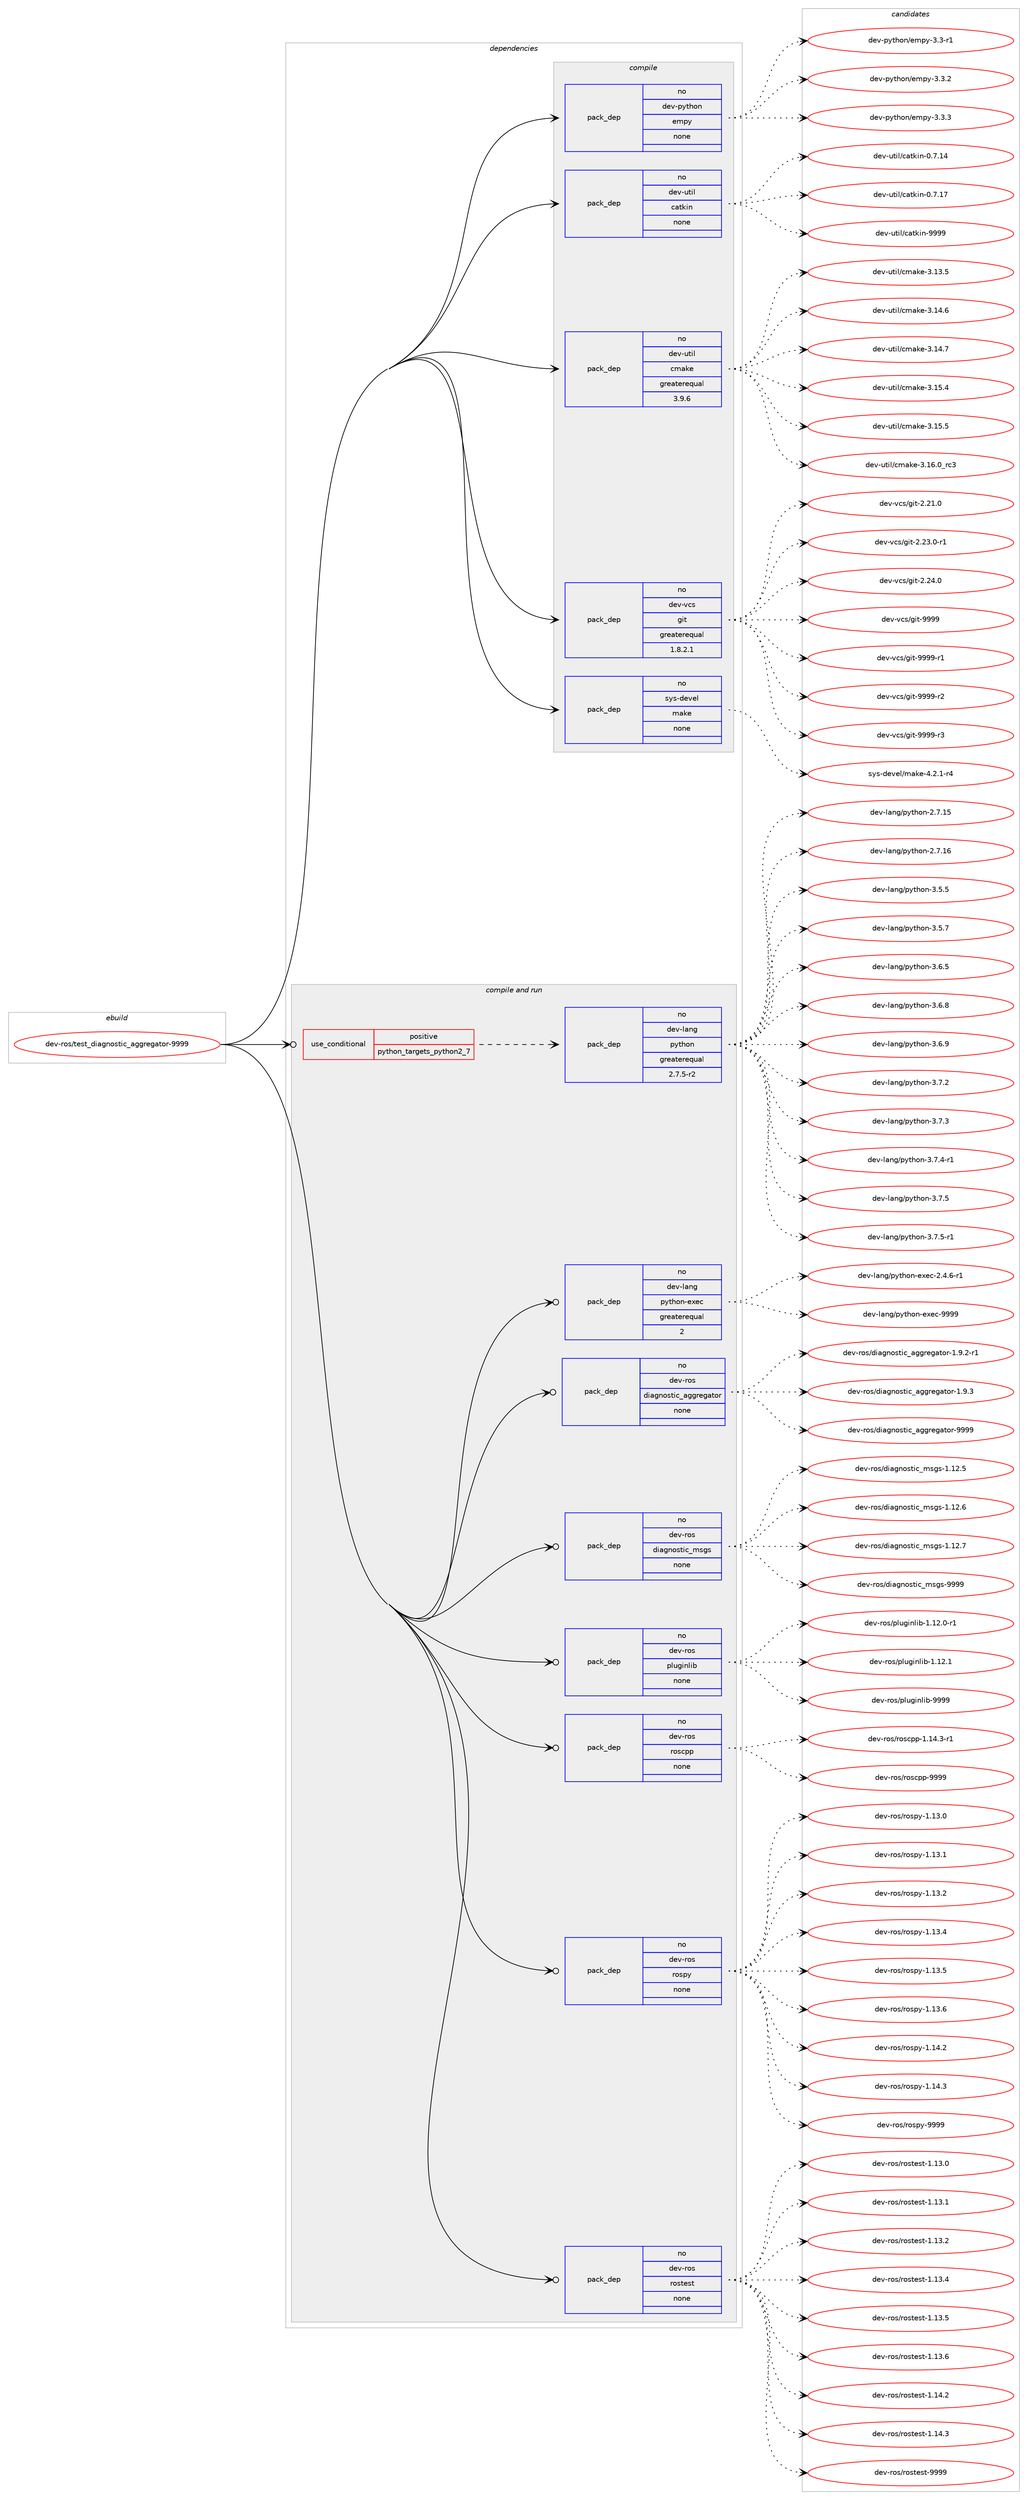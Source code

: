digraph prolog {

# *************
# Graph options
# *************

newrank=true;
concentrate=true;
compound=true;
graph [rankdir=LR,fontname=Helvetica,fontsize=10,ranksep=1.5];#, ranksep=2.5, nodesep=0.2];
edge  [arrowhead=vee];
node  [fontname=Helvetica,fontsize=10];

# **********
# The ebuild
# **********

subgraph cluster_leftcol {
color=gray;
rank=same;
label=<<i>ebuild</i>>;
id [label="dev-ros/test_diagnostic_aggregator-9999", color=red, width=4, href="../dev-ros/test_diagnostic_aggregator-9999.svg"];
}

# ****************
# The dependencies
# ****************

subgraph cluster_midcol {
color=gray;
label=<<i>dependencies</i>>;
subgraph cluster_compile {
fillcolor="#eeeeee";
style=filled;
label=<<i>compile</i>>;
subgraph pack500558 {
dependency668078 [label=<<TABLE BORDER="0" CELLBORDER="1" CELLSPACING="0" CELLPADDING="4" WIDTH="220"><TR><TD ROWSPAN="6" CELLPADDING="30">pack_dep</TD></TR><TR><TD WIDTH="110">no</TD></TR><TR><TD>dev-python</TD></TR><TR><TD>empy</TD></TR><TR><TD>none</TD></TR><TR><TD></TD></TR></TABLE>>, shape=none, color=blue];
}
id:e -> dependency668078:w [weight=20,style="solid",arrowhead="vee"];
subgraph pack500559 {
dependency668079 [label=<<TABLE BORDER="0" CELLBORDER="1" CELLSPACING="0" CELLPADDING="4" WIDTH="220"><TR><TD ROWSPAN="6" CELLPADDING="30">pack_dep</TD></TR><TR><TD WIDTH="110">no</TD></TR><TR><TD>dev-util</TD></TR><TR><TD>catkin</TD></TR><TR><TD>none</TD></TR><TR><TD></TD></TR></TABLE>>, shape=none, color=blue];
}
id:e -> dependency668079:w [weight=20,style="solid",arrowhead="vee"];
subgraph pack500560 {
dependency668080 [label=<<TABLE BORDER="0" CELLBORDER="1" CELLSPACING="0" CELLPADDING="4" WIDTH="220"><TR><TD ROWSPAN="6" CELLPADDING="30">pack_dep</TD></TR><TR><TD WIDTH="110">no</TD></TR><TR><TD>dev-util</TD></TR><TR><TD>cmake</TD></TR><TR><TD>greaterequal</TD></TR><TR><TD>3.9.6</TD></TR></TABLE>>, shape=none, color=blue];
}
id:e -> dependency668080:w [weight=20,style="solid",arrowhead="vee"];
subgraph pack500561 {
dependency668081 [label=<<TABLE BORDER="0" CELLBORDER="1" CELLSPACING="0" CELLPADDING="4" WIDTH="220"><TR><TD ROWSPAN="6" CELLPADDING="30">pack_dep</TD></TR><TR><TD WIDTH="110">no</TD></TR><TR><TD>dev-vcs</TD></TR><TR><TD>git</TD></TR><TR><TD>greaterequal</TD></TR><TR><TD>1.8.2.1</TD></TR></TABLE>>, shape=none, color=blue];
}
id:e -> dependency668081:w [weight=20,style="solid",arrowhead="vee"];
subgraph pack500562 {
dependency668082 [label=<<TABLE BORDER="0" CELLBORDER="1" CELLSPACING="0" CELLPADDING="4" WIDTH="220"><TR><TD ROWSPAN="6" CELLPADDING="30">pack_dep</TD></TR><TR><TD WIDTH="110">no</TD></TR><TR><TD>sys-devel</TD></TR><TR><TD>make</TD></TR><TR><TD>none</TD></TR><TR><TD></TD></TR></TABLE>>, shape=none, color=blue];
}
id:e -> dependency668082:w [weight=20,style="solid",arrowhead="vee"];
}
subgraph cluster_compileandrun {
fillcolor="#eeeeee";
style=filled;
label=<<i>compile and run</i>>;
subgraph cond155614 {
dependency668083 [label=<<TABLE BORDER="0" CELLBORDER="1" CELLSPACING="0" CELLPADDING="4"><TR><TD ROWSPAN="3" CELLPADDING="10">use_conditional</TD></TR><TR><TD>positive</TD></TR><TR><TD>python_targets_python2_7</TD></TR></TABLE>>, shape=none, color=red];
subgraph pack500563 {
dependency668084 [label=<<TABLE BORDER="0" CELLBORDER="1" CELLSPACING="0" CELLPADDING="4" WIDTH="220"><TR><TD ROWSPAN="6" CELLPADDING="30">pack_dep</TD></TR><TR><TD WIDTH="110">no</TD></TR><TR><TD>dev-lang</TD></TR><TR><TD>python</TD></TR><TR><TD>greaterequal</TD></TR><TR><TD>2.7.5-r2</TD></TR></TABLE>>, shape=none, color=blue];
}
dependency668083:e -> dependency668084:w [weight=20,style="dashed",arrowhead="vee"];
}
id:e -> dependency668083:w [weight=20,style="solid",arrowhead="odotvee"];
subgraph pack500564 {
dependency668085 [label=<<TABLE BORDER="0" CELLBORDER="1" CELLSPACING="0" CELLPADDING="4" WIDTH="220"><TR><TD ROWSPAN="6" CELLPADDING="30">pack_dep</TD></TR><TR><TD WIDTH="110">no</TD></TR><TR><TD>dev-lang</TD></TR><TR><TD>python-exec</TD></TR><TR><TD>greaterequal</TD></TR><TR><TD>2</TD></TR></TABLE>>, shape=none, color=blue];
}
id:e -> dependency668085:w [weight=20,style="solid",arrowhead="odotvee"];
subgraph pack500565 {
dependency668086 [label=<<TABLE BORDER="0" CELLBORDER="1" CELLSPACING="0" CELLPADDING="4" WIDTH="220"><TR><TD ROWSPAN="6" CELLPADDING="30">pack_dep</TD></TR><TR><TD WIDTH="110">no</TD></TR><TR><TD>dev-ros</TD></TR><TR><TD>diagnostic_aggregator</TD></TR><TR><TD>none</TD></TR><TR><TD></TD></TR></TABLE>>, shape=none, color=blue];
}
id:e -> dependency668086:w [weight=20,style="solid",arrowhead="odotvee"];
subgraph pack500566 {
dependency668087 [label=<<TABLE BORDER="0" CELLBORDER="1" CELLSPACING="0" CELLPADDING="4" WIDTH="220"><TR><TD ROWSPAN="6" CELLPADDING="30">pack_dep</TD></TR><TR><TD WIDTH="110">no</TD></TR><TR><TD>dev-ros</TD></TR><TR><TD>diagnostic_msgs</TD></TR><TR><TD>none</TD></TR><TR><TD></TD></TR></TABLE>>, shape=none, color=blue];
}
id:e -> dependency668087:w [weight=20,style="solid",arrowhead="odotvee"];
subgraph pack500567 {
dependency668088 [label=<<TABLE BORDER="0" CELLBORDER="1" CELLSPACING="0" CELLPADDING="4" WIDTH="220"><TR><TD ROWSPAN="6" CELLPADDING="30">pack_dep</TD></TR><TR><TD WIDTH="110">no</TD></TR><TR><TD>dev-ros</TD></TR><TR><TD>pluginlib</TD></TR><TR><TD>none</TD></TR><TR><TD></TD></TR></TABLE>>, shape=none, color=blue];
}
id:e -> dependency668088:w [weight=20,style="solid",arrowhead="odotvee"];
subgraph pack500568 {
dependency668089 [label=<<TABLE BORDER="0" CELLBORDER="1" CELLSPACING="0" CELLPADDING="4" WIDTH="220"><TR><TD ROWSPAN="6" CELLPADDING="30">pack_dep</TD></TR><TR><TD WIDTH="110">no</TD></TR><TR><TD>dev-ros</TD></TR><TR><TD>roscpp</TD></TR><TR><TD>none</TD></TR><TR><TD></TD></TR></TABLE>>, shape=none, color=blue];
}
id:e -> dependency668089:w [weight=20,style="solid",arrowhead="odotvee"];
subgraph pack500569 {
dependency668090 [label=<<TABLE BORDER="0" CELLBORDER="1" CELLSPACING="0" CELLPADDING="4" WIDTH="220"><TR><TD ROWSPAN="6" CELLPADDING="30">pack_dep</TD></TR><TR><TD WIDTH="110">no</TD></TR><TR><TD>dev-ros</TD></TR><TR><TD>rospy</TD></TR><TR><TD>none</TD></TR><TR><TD></TD></TR></TABLE>>, shape=none, color=blue];
}
id:e -> dependency668090:w [weight=20,style="solid",arrowhead="odotvee"];
subgraph pack500570 {
dependency668091 [label=<<TABLE BORDER="0" CELLBORDER="1" CELLSPACING="0" CELLPADDING="4" WIDTH="220"><TR><TD ROWSPAN="6" CELLPADDING="30">pack_dep</TD></TR><TR><TD WIDTH="110">no</TD></TR><TR><TD>dev-ros</TD></TR><TR><TD>rostest</TD></TR><TR><TD>none</TD></TR><TR><TD></TD></TR></TABLE>>, shape=none, color=blue];
}
id:e -> dependency668091:w [weight=20,style="solid",arrowhead="odotvee"];
}
subgraph cluster_run {
fillcolor="#eeeeee";
style=filled;
label=<<i>run</i>>;
}
}

# **************
# The candidates
# **************

subgraph cluster_choices {
rank=same;
color=gray;
label=<<i>candidates</i>>;

subgraph choice500558 {
color=black;
nodesep=1;
choice1001011184511212111610411111047101109112121455146514511449 [label="dev-python/empy-3.3-r1", color=red, width=4,href="../dev-python/empy-3.3-r1.svg"];
choice1001011184511212111610411111047101109112121455146514650 [label="dev-python/empy-3.3.2", color=red, width=4,href="../dev-python/empy-3.3.2.svg"];
choice1001011184511212111610411111047101109112121455146514651 [label="dev-python/empy-3.3.3", color=red, width=4,href="../dev-python/empy-3.3.3.svg"];
dependency668078:e -> choice1001011184511212111610411111047101109112121455146514511449:w [style=dotted,weight="100"];
dependency668078:e -> choice1001011184511212111610411111047101109112121455146514650:w [style=dotted,weight="100"];
dependency668078:e -> choice1001011184511212111610411111047101109112121455146514651:w [style=dotted,weight="100"];
}
subgraph choice500559 {
color=black;
nodesep=1;
choice1001011184511711610510847999711610710511045484655464952 [label="dev-util/catkin-0.7.14", color=red, width=4,href="../dev-util/catkin-0.7.14.svg"];
choice1001011184511711610510847999711610710511045484655464955 [label="dev-util/catkin-0.7.17", color=red, width=4,href="../dev-util/catkin-0.7.17.svg"];
choice100101118451171161051084799971161071051104557575757 [label="dev-util/catkin-9999", color=red, width=4,href="../dev-util/catkin-9999.svg"];
dependency668079:e -> choice1001011184511711610510847999711610710511045484655464952:w [style=dotted,weight="100"];
dependency668079:e -> choice1001011184511711610510847999711610710511045484655464955:w [style=dotted,weight="100"];
dependency668079:e -> choice100101118451171161051084799971161071051104557575757:w [style=dotted,weight="100"];
}
subgraph choice500560 {
color=black;
nodesep=1;
choice1001011184511711610510847991099710710145514649514653 [label="dev-util/cmake-3.13.5", color=red, width=4,href="../dev-util/cmake-3.13.5.svg"];
choice1001011184511711610510847991099710710145514649524654 [label="dev-util/cmake-3.14.6", color=red, width=4,href="../dev-util/cmake-3.14.6.svg"];
choice1001011184511711610510847991099710710145514649524655 [label="dev-util/cmake-3.14.7", color=red, width=4,href="../dev-util/cmake-3.14.7.svg"];
choice1001011184511711610510847991099710710145514649534652 [label="dev-util/cmake-3.15.4", color=red, width=4,href="../dev-util/cmake-3.15.4.svg"];
choice1001011184511711610510847991099710710145514649534653 [label="dev-util/cmake-3.15.5", color=red, width=4,href="../dev-util/cmake-3.15.5.svg"];
choice1001011184511711610510847991099710710145514649544648951149951 [label="dev-util/cmake-3.16.0_rc3", color=red, width=4,href="../dev-util/cmake-3.16.0_rc3.svg"];
dependency668080:e -> choice1001011184511711610510847991099710710145514649514653:w [style=dotted,weight="100"];
dependency668080:e -> choice1001011184511711610510847991099710710145514649524654:w [style=dotted,weight="100"];
dependency668080:e -> choice1001011184511711610510847991099710710145514649524655:w [style=dotted,weight="100"];
dependency668080:e -> choice1001011184511711610510847991099710710145514649534652:w [style=dotted,weight="100"];
dependency668080:e -> choice1001011184511711610510847991099710710145514649534653:w [style=dotted,weight="100"];
dependency668080:e -> choice1001011184511711610510847991099710710145514649544648951149951:w [style=dotted,weight="100"];
}
subgraph choice500561 {
color=black;
nodesep=1;
choice10010111845118991154710310511645504650494648 [label="dev-vcs/git-2.21.0", color=red, width=4,href="../dev-vcs/git-2.21.0.svg"];
choice100101118451189911547103105116455046505146484511449 [label="dev-vcs/git-2.23.0-r1", color=red, width=4,href="../dev-vcs/git-2.23.0-r1.svg"];
choice10010111845118991154710310511645504650524648 [label="dev-vcs/git-2.24.0", color=red, width=4,href="../dev-vcs/git-2.24.0.svg"];
choice1001011184511899115471031051164557575757 [label="dev-vcs/git-9999", color=red, width=4,href="../dev-vcs/git-9999.svg"];
choice10010111845118991154710310511645575757574511449 [label="dev-vcs/git-9999-r1", color=red, width=4,href="../dev-vcs/git-9999-r1.svg"];
choice10010111845118991154710310511645575757574511450 [label="dev-vcs/git-9999-r2", color=red, width=4,href="../dev-vcs/git-9999-r2.svg"];
choice10010111845118991154710310511645575757574511451 [label="dev-vcs/git-9999-r3", color=red, width=4,href="../dev-vcs/git-9999-r3.svg"];
dependency668081:e -> choice10010111845118991154710310511645504650494648:w [style=dotted,weight="100"];
dependency668081:e -> choice100101118451189911547103105116455046505146484511449:w [style=dotted,weight="100"];
dependency668081:e -> choice10010111845118991154710310511645504650524648:w [style=dotted,weight="100"];
dependency668081:e -> choice1001011184511899115471031051164557575757:w [style=dotted,weight="100"];
dependency668081:e -> choice10010111845118991154710310511645575757574511449:w [style=dotted,weight="100"];
dependency668081:e -> choice10010111845118991154710310511645575757574511450:w [style=dotted,weight="100"];
dependency668081:e -> choice10010111845118991154710310511645575757574511451:w [style=dotted,weight="100"];
}
subgraph choice500562 {
color=black;
nodesep=1;
choice1151211154510010111810110847109971071014552465046494511452 [label="sys-devel/make-4.2.1-r4", color=red, width=4,href="../sys-devel/make-4.2.1-r4.svg"];
dependency668082:e -> choice1151211154510010111810110847109971071014552465046494511452:w [style=dotted,weight="100"];
}
subgraph choice500563 {
color=black;
nodesep=1;
choice10010111845108971101034711212111610411111045504655464953 [label="dev-lang/python-2.7.15", color=red, width=4,href="../dev-lang/python-2.7.15.svg"];
choice10010111845108971101034711212111610411111045504655464954 [label="dev-lang/python-2.7.16", color=red, width=4,href="../dev-lang/python-2.7.16.svg"];
choice100101118451089711010347112121116104111110455146534653 [label="dev-lang/python-3.5.5", color=red, width=4,href="../dev-lang/python-3.5.5.svg"];
choice100101118451089711010347112121116104111110455146534655 [label="dev-lang/python-3.5.7", color=red, width=4,href="../dev-lang/python-3.5.7.svg"];
choice100101118451089711010347112121116104111110455146544653 [label="dev-lang/python-3.6.5", color=red, width=4,href="../dev-lang/python-3.6.5.svg"];
choice100101118451089711010347112121116104111110455146544656 [label="dev-lang/python-3.6.8", color=red, width=4,href="../dev-lang/python-3.6.8.svg"];
choice100101118451089711010347112121116104111110455146544657 [label="dev-lang/python-3.6.9", color=red, width=4,href="../dev-lang/python-3.6.9.svg"];
choice100101118451089711010347112121116104111110455146554650 [label="dev-lang/python-3.7.2", color=red, width=4,href="../dev-lang/python-3.7.2.svg"];
choice100101118451089711010347112121116104111110455146554651 [label="dev-lang/python-3.7.3", color=red, width=4,href="../dev-lang/python-3.7.3.svg"];
choice1001011184510897110103471121211161041111104551465546524511449 [label="dev-lang/python-3.7.4-r1", color=red, width=4,href="../dev-lang/python-3.7.4-r1.svg"];
choice100101118451089711010347112121116104111110455146554653 [label="dev-lang/python-3.7.5", color=red, width=4,href="../dev-lang/python-3.7.5.svg"];
choice1001011184510897110103471121211161041111104551465546534511449 [label="dev-lang/python-3.7.5-r1", color=red, width=4,href="../dev-lang/python-3.7.5-r1.svg"];
dependency668084:e -> choice10010111845108971101034711212111610411111045504655464953:w [style=dotted,weight="100"];
dependency668084:e -> choice10010111845108971101034711212111610411111045504655464954:w [style=dotted,weight="100"];
dependency668084:e -> choice100101118451089711010347112121116104111110455146534653:w [style=dotted,weight="100"];
dependency668084:e -> choice100101118451089711010347112121116104111110455146534655:w [style=dotted,weight="100"];
dependency668084:e -> choice100101118451089711010347112121116104111110455146544653:w [style=dotted,weight="100"];
dependency668084:e -> choice100101118451089711010347112121116104111110455146544656:w [style=dotted,weight="100"];
dependency668084:e -> choice100101118451089711010347112121116104111110455146544657:w [style=dotted,weight="100"];
dependency668084:e -> choice100101118451089711010347112121116104111110455146554650:w [style=dotted,weight="100"];
dependency668084:e -> choice100101118451089711010347112121116104111110455146554651:w [style=dotted,weight="100"];
dependency668084:e -> choice1001011184510897110103471121211161041111104551465546524511449:w [style=dotted,weight="100"];
dependency668084:e -> choice100101118451089711010347112121116104111110455146554653:w [style=dotted,weight="100"];
dependency668084:e -> choice1001011184510897110103471121211161041111104551465546534511449:w [style=dotted,weight="100"];
}
subgraph choice500564 {
color=black;
nodesep=1;
choice10010111845108971101034711212111610411111045101120101994550465246544511449 [label="dev-lang/python-exec-2.4.6-r1", color=red, width=4,href="../dev-lang/python-exec-2.4.6-r1.svg"];
choice10010111845108971101034711212111610411111045101120101994557575757 [label="dev-lang/python-exec-9999", color=red, width=4,href="../dev-lang/python-exec-9999.svg"];
dependency668085:e -> choice10010111845108971101034711212111610411111045101120101994550465246544511449:w [style=dotted,weight="100"];
dependency668085:e -> choice10010111845108971101034711212111610411111045101120101994557575757:w [style=dotted,weight="100"];
}
subgraph choice500565 {
color=black;
nodesep=1;
choice100101118451141111154710010597103110111115116105999597103103114101103971161111144549465746504511449 [label="dev-ros/diagnostic_aggregator-1.9.2-r1", color=red, width=4,href="../dev-ros/diagnostic_aggregator-1.9.2-r1.svg"];
choice10010111845114111115471001059710311011111511610599959710310311410110397116111114454946574651 [label="dev-ros/diagnostic_aggregator-1.9.3", color=red, width=4,href="../dev-ros/diagnostic_aggregator-1.9.3.svg"];
choice100101118451141111154710010597103110111115116105999597103103114101103971161111144557575757 [label="dev-ros/diagnostic_aggregator-9999", color=red, width=4,href="../dev-ros/diagnostic_aggregator-9999.svg"];
dependency668086:e -> choice100101118451141111154710010597103110111115116105999597103103114101103971161111144549465746504511449:w [style=dotted,weight="100"];
dependency668086:e -> choice10010111845114111115471001059710311011111511610599959710310311410110397116111114454946574651:w [style=dotted,weight="100"];
dependency668086:e -> choice100101118451141111154710010597103110111115116105999597103103114101103971161111144557575757:w [style=dotted,weight="100"];
}
subgraph choice500566 {
color=black;
nodesep=1;
choice100101118451141111154710010597103110111115116105999510911510311545494649504653 [label="dev-ros/diagnostic_msgs-1.12.5", color=red, width=4,href="../dev-ros/diagnostic_msgs-1.12.5.svg"];
choice100101118451141111154710010597103110111115116105999510911510311545494649504654 [label="dev-ros/diagnostic_msgs-1.12.6", color=red, width=4,href="../dev-ros/diagnostic_msgs-1.12.6.svg"];
choice100101118451141111154710010597103110111115116105999510911510311545494649504655 [label="dev-ros/diagnostic_msgs-1.12.7", color=red, width=4,href="../dev-ros/diagnostic_msgs-1.12.7.svg"];
choice10010111845114111115471001059710311011111511610599951091151031154557575757 [label="dev-ros/diagnostic_msgs-9999", color=red, width=4,href="../dev-ros/diagnostic_msgs-9999.svg"];
dependency668087:e -> choice100101118451141111154710010597103110111115116105999510911510311545494649504653:w [style=dotted,weight="100"];
dependency668087:e -> choice100101118451141111154710010597103110111115116105999510911510311545494649504654:w [style=dotted,weight="100"];
dependency668087:e -> choice100101118451141111154710010597103110111115116105999510911510311545494649504655:w [style=dotted,weight="100"];
dependency668087:e -> choice10010111845114111115471001059710311011111511610599951091151031154557575757:w [style=dotted,weight="100"];
}
subgraph choice500567 {
color=black;
nodesep=1;
choice100101118451141111154711210811710310511010810598454946495046484511449 [label="dev-ros/pluginlib-1.12.0-r1", color=red, width=4,href="../dev-ros/pluginlib-1.12.0-r1.svg"];
choice10010111845114111115471121081171031051101081059845494649504649 [label="dev-ros/pluginlib-1.12.1", color=red, width=4,href="../dev-ros/pluginlib-1.12.1.svg"];
choice1001011184511411111547112108117103105110108105984557575757 [label="dev-ros/pluginlib-9999", color=red, width=4,href="../dev-ros/pluginlib-9999.svg"];
dependency668088:e -> choice100101118451141111154711210811710310511010810598454946495046484511449:w [style=dotted,weight="100"];
dependency668088:e -> choice10010111845114111115471121081171031051101081059845494649504649:w [style=dotted,weight="100"];
dependency668088:e -> choice1001011184511411111547112108117103105110108105984557575757:w [style=dotted,weight="100"];
}
subgraph choice500568 {
color=black;
nodesep=1;
choice100101118451141111154711411111599112112454946495246514511449 [label="dev-ros/roscpp-1.14.3-r1", color=red, width=4,href="../dev-ros/roscpp-1.14.3-r1.svg"];
choice1001011184511411111547114111115991121124557575757 [label="dev-ros/roscpp-9999", color=red, width=4,href="../dev-ros/roscpp-9999.svg"];
dependency668089:e -> choice100101118451141111154711411111599112112454946495246514511449:w [style=dotted,weight="100"];
dependency668089:e -> choice1001011184511411111547114111115991121124557575757:w [style=dotted,weight="100"];
}
subgraph choice500569 {
color=black;
nodesep=1;
choice100101118451141111154711411111511212145494649514648 [label="dev-ros/rospy-1.13.0", color=red, width=4,href="../dev-ros/rospy-1.13.0.svg"];
choice100101118451141111154711411111511212145494649514649 [label="dev-ros/rospy-1.13.1", color=red, width=4,href="../dev-ros/rospy-1.13.1.svg"];
choice100101118451141111154711411111511212145494649514650 [label="dev-ros/rospy-1.13.2", color=red, width=4,href="../dev-ros/rospy-1.13.2.svg"];
choice100101118451141111154711411111511212145494649514652 [label="dev-ros/rospy-1.13.4", color=red, width=4,href="../dev-ros/rospy-1.13.4.svg"];
choice100101118451141111154711411111511212145494649514653 [label="dev-ros/rospy-1.13.5", color=red, width=4,href="../dev-ros/rospy-1.13.5.svg"];
choice100101118451141111154711411111511212145494649514654 [label="dev-ros/rospy-1.13.6", color=red, width=4,href="../dev-ros/rospy-1.13.6.svg"];
choice100101118451141111154711411111511212145494649524650 [label="dev-ros/rospy-1.14.2", color=red, width=4,href="../dev-ros/rospy-1.14.2.svg"];
choice100101118451141111154711411111511212145494649524651 [label="dev-ros/rospy-1.14.3", color=red, width=4,href="../dev-ros/rospy-1.14.3.svg"];
choice10010111845114111115471141111151121214557575757 [label="dev-ros/rospy-9999", color=red, width=4,href="../dev-ros/rospy-9999.svg"];
dependency668090:e -> choice100101118451141111154711411111511212145494649514648:w [style=dotted,weight="100"];
dependency668090:e -> choice100101118451141111154711411111511212145494649514649:w [style=dotted,weight="100"];
dependency668090:e -> choice100101118451141111154711411111511212145494649514650:w [style=dotted,weight="100"];
dependency668090:e -> choice100101118451141111154711411111511212145494649514652:w [style=dotted,weight="100"];
dependency668090:e -> choice100101118451141111154711411111511212145494649514653:w [style=dotted,weight="100"];
dependency668090:e -> choice100101118451141111154711411111511212145494649514654:w [style=dotted,weight="100"];
dependency668090:e -> choice100101118451141111154711411111511212145494649524650:w [style=dotted,weight="100"];
dependency668090:e -> choice100101118451141111154711411111511212145494649524651:w [style=dotted,weight="100"];
dependency668090:e -> choice10010111845114111115471141111151121214557575757:w [style=dotted,weight="100"];
}
subgraph choice500570 {
color=black;
nodesep=1;
choice100101118451141111154711411111511610111511645494649514648 [label="dev-ros/rostest-1.13.0", color=red, width=4,href="../dev-ros/rostest-1.13.0.svg"];
choice100101118451141111154711411111511610111511645494649514649 [label="dev-ros/rostest-1.13.1", color=red, width=4,href="../dev-ros/rostest-1.13.1.svg"];
choice100101118451141111154711411111511610111511645494649514650 [label="dev-ros/rostest-1.13.2", color=red, width=4,href="../dev-ros/rostest-1.13.2.svg"];
choice100101118451141111154711411111511610111511645494649514652 [label="dev-ros/rostest-1.13.4", color=red, width=4,href="../dev-ros/rostest-1.13.4.svg"];
choice100101118451141111154711411111511610111511645494649514653 [label="dev-ros/rostest-1.13.5", color=red, width=4,href="../dev-ros/rostest-1.13.5.svg"];
choice100101118451141111154711411111511610111511645494649514654 [label="dev-ros/rostest-1.13.6", color=red, width=4,href="../dev-ros/rostest-1.13.6.svg"];
choice100101118451141111154711411111511610111511645494649524650 [label="dev-ros/rostest-1.14.2", color=red, width=4,href="../dev-ros/rostest-1.14.2.svg"];
choice100101118451141111154711411111511610111511645494649524651 [label="dev-ros/rostest-1.14.3", color=red, width=4,href="../dev-ros/rostest-1.14.3.svg"];
choice10010111845114111115471141111151161011151164557575757 [label="dev-ros/rostest-9999", color=red, width=4,href="../dev-ros/rostest-9999.svg"];
dependency668091:e -> choice100101118451141111154711411111511610111511645494649514648:w [style=dotted,weight="100"];
dependency668091:e -> choice100101118451141111154711411111511610111511645494649514649:w [style=dotted,weight="100"];
dependency668091:e -> choice100101118451141111154711411111511610111511645494649514650:w [style=dotted,weight="100"];
dependency668091:e -> choice100101118451141111154711411111511610111511645494649514652:w [style=dotted,weight="100"];
dependency668091:e -> choice100101118451141111154711411111511610111511645494649514653:w [style=dotted,weight="100"];
dependency668091:e -> choice100101118451141111154711411111511610111511645494649514654:w [style=dotted,weight="100"];
dependency668091:e -> choice100101118451141111154711411111511610111511645494649524650:w [style=dotted,weight="100"];
dependency668091:e -> choice100101118451141111154711411111511610111511645494649524651:w [style=dotted,weight="100"];
dependency668091:e -> choice10010111845114111115471141111151161011151164557575757:w [style=dotted,weight="100"];
}
}

}
